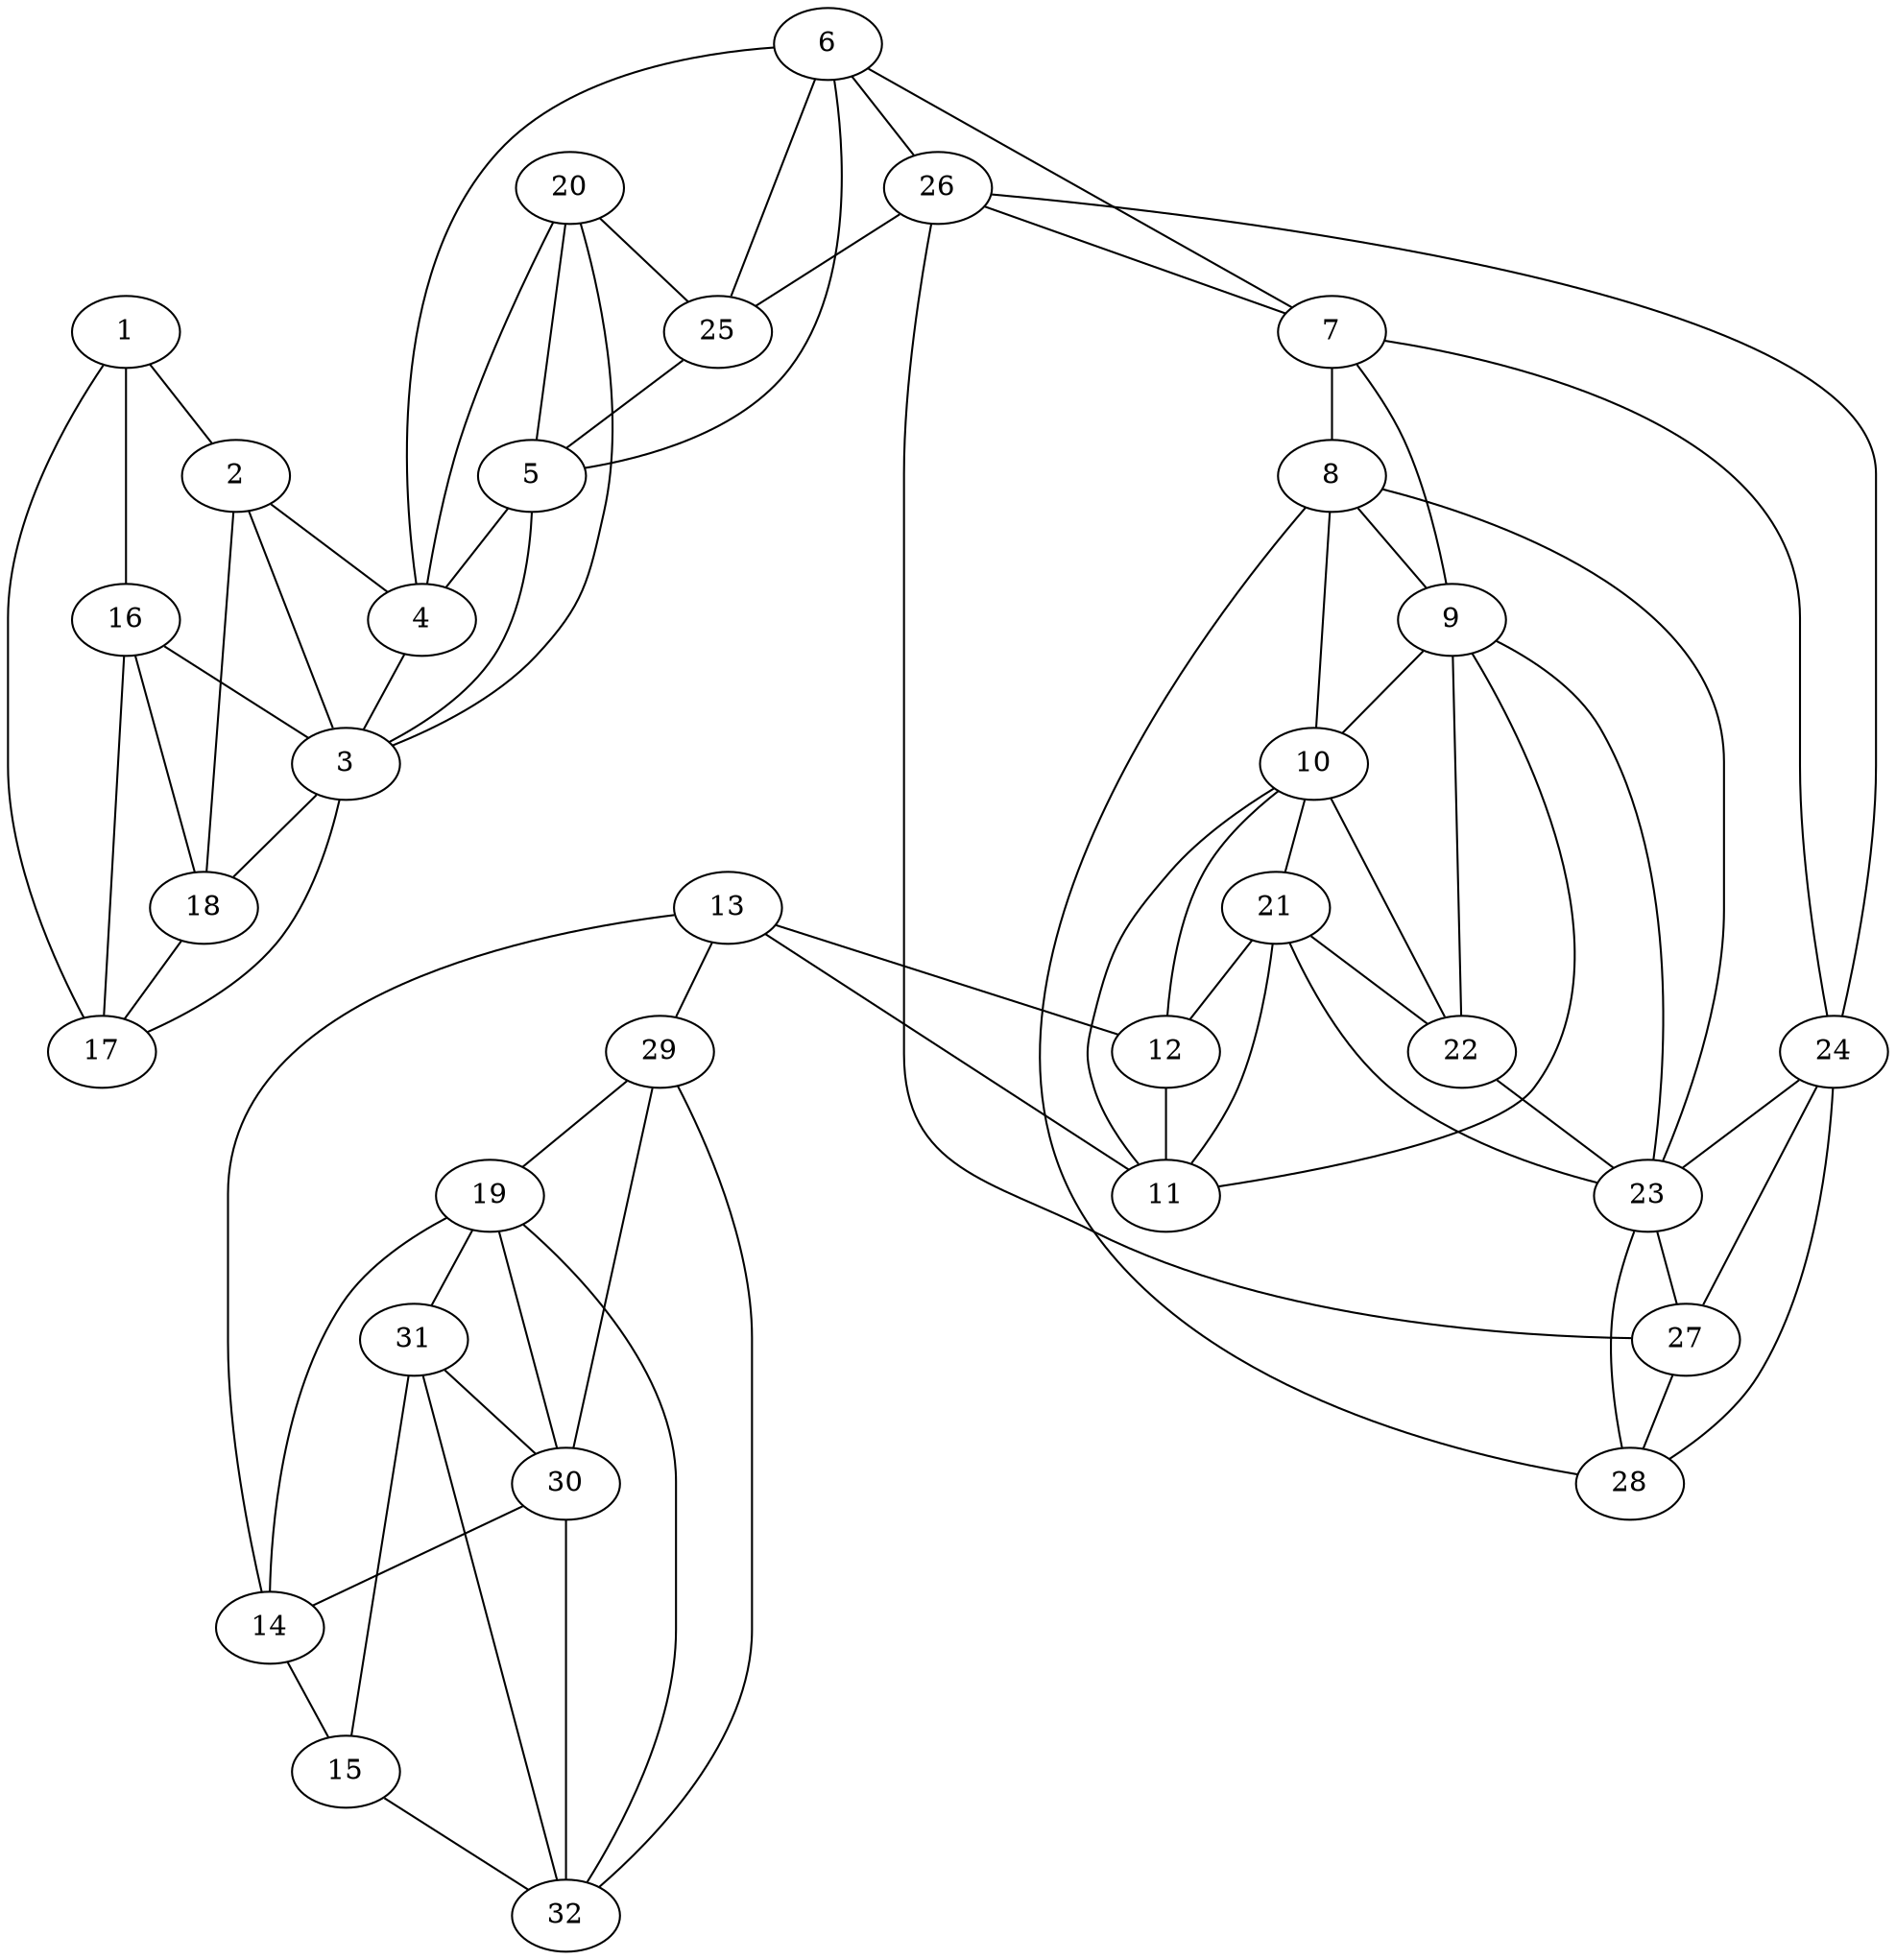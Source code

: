 graph pdb1d7s {
	1	 [aaLength=12,
		sequence=DATFWRNARQHL,
		type=0];
	2	 [aaLength=6,
		sequence=TSGQMS,
		type=0];
	1 -- 2	 [distance0="45.32094",
		frequency=1,
		type0=1];
	17	 [aaLength=4,
		sequence=FVYD,
		type=1];
	1 -- 17	 [distance0="52.76769",
		frequency=1,
		type0=3];
	16	 [aaLength=5,
		sequence=IERAK,
		type=1];
	1 -- 16	 [distance0="49.12667",
		frequency=1,
		type0=2];
	3	 [aaLength=13,
		sequence=HPEIVSVIGEYAG,
		type=0];
	2 -- 3	 [distance0="19.25989",
		distance1="6.0",
		frequency=2,
		type0=1,
		type1=4];
	4	 [aaLength=15,
		sequence=SRPVVDLATRLANIT,
		type=0];
	2 -- 4	 [distance0="35.91213",
		frequency=1,
		type0=2];
	18	 [aaLength=4,
		sequence=AILD,
		type=1];
	2 -- 18	 [distance0="44.9211",
		frequency=1,
		type0=3];
	3 -- 18	 [distance0="35.39404",
		frequency=1,
		type0=3];
	4 -- 3	 [distance0="26.82476",
		frequency=1,
		type0=1];
	5	 [aaLength=18,
		sequence=TGAESNEAAIRMAKLVTG,
		type=0];
	5 -- 3	 [distance0="56.57391",
		frequency=1,
		type0=3];
	5 -- 4	 [distance0="29.77293",
		frequency=1,
		type0=1];
	6	 [aaLength=7,
		sequence=TGAAASA,
		type=0];
	6 -- 4	 [distance0="60.41594",
		frequency=1,
		type0=3];
	6 -- 5	 [distance0="32.09314",
		frequency=1,
		type0=1];
	7	 [aaLength=17,
		sequence=DYLAELDYAFDLIDRQS,
		type=0];
	6 -- 7	 [distance0="46.92542",
		frequency=1,
		type0=2];
	26	 [aaLength=4,
		sequence=SFAI,
		type=1];
	6 -- 26	 [distance0="15.0",
		frequency=1,
		type0=4];
	8	 [aaLength=13,
		sequence=GYMAALKRKCEAR,
		type=0];
	7 -- 8	 [distance0="41.24039",
		frequency=1,
		type0=1];
	9	 [aaLength=7,
		sequence=FACQRDG,
		type=0];
	7 -- 9	 [distance0="75.77072",
		frequency=1,
		type0=3];
	24	 [aaLength=6,
		sequence=LAAFIA,
		type=1];
	7 -- 24	 [distance0="3.0",
		frequency=1,
		type0=4];
	8 -- 9	 [distance0="34.94478",
		frequency=1,
		type0=1];
	10	 [aaLength=6,
		sequence=SKTLGA,
		type=0];
	8 -- 10	 [distance0="51.74465",
		frequency=1,
		type0=3];
	23	 [aaLength=5,
		sequence=LLILD,
		type=1];
	8 -- 23	 [distance0="2.0",
		frequency=1,
		type0=4];
	9 -- 10	 [distance0="19.25126",
		frequency=1,
		type0=1];
	11	 [aaLength=11,
		sequence=SAAIEERAHEL,
		type=0];
	9 -- 11	 [distance0="37.48757",
		frequency=1,
		type0=3];
	22	 [aaLength=4,
		sequence=ILTL,
		type=1];
	9 -- 22	 [distance0="4.0",
		frequency=1,
		type0=4];
	12	 [aaLength=18,
		sequence=DPLPAAVGLRVLDVVQRD,
		type=0];
	10 -- 12	 [distance0="36.9604",
		frequency=1,
		type0=3];
	21	 [aaLength=5,
		sequence=AAIVT,
		type=1];
	10 -- 21	 [distance0="4.0",
		frequency=1,
		type0=4];
	11 -- 10	 [distance0="23.33161",
		frequency=1,
		type0=1];
	12 -- 11	 [distance0="30.04529",
		frequency=1,
		type0=1];
	13	 [aaLength=24,
		sequence=GLVARANVMGDRLRRGLLDLMERF,
		type=0];
	13 -- 12	 [distance0="31.34333",
		frequency=1,
		type0=1];
	13 -- 11	 [distance0="53.53872",
		frequency=1,
		type0=2];
	29	 [aaLength=7,
		sequence=IGDVRGR,
		type=1];
	13 -- 29	 [distance0="2.0",
		frequency=1,
		type0=4];
	14	 [aaLength=14,
		sequence=GLGAKITRECMNLG,
		type=0];
	14 -- 13	 [distance0="53.72612",
		frequency=1,
		type0=2];
	15	 [aaLength=20,
		sequence=SEDEIDLGLSLLGQAIERAL,
		type=0];
	14 -- 15	 [distance0="39.35187",
		frequency=1,
		type0=1];
	19	 [aaLength=2,
		sequence=LS,
		type=1];
	14 -- 19	 [distance0="54.79732",
		distance1="0.0",
		frequency=2,
		type0=3,
		type1=5];
	31	 [aaLength=5,
		sequence=GVFRI,
		type=1];
	15 -- 31	 [distance0="50.41861",
		frequency=1,
		type0=2];
	32	 [aaLength=2,
		sequence=IV,
		type=1];
	15 -- 32	 [distance0="52.74501",
		frequency=1,
		type0=3];
	16 -- 3	 [distance0="44.58406",
		frequency=1,
		type0=3];
	16 -- 18	 [distance0="15.0",
		frequency=1,
		type0=2];
	16 -- 17	 [distance0="7.0",
		distance1="2.0",
		frequency=2,
		type0=1,
		type1=4];
	17 -- 3	 [distance0="39.85898",
		frequency=1,
		type0=3];
	18 -- 17	 [distance0="8.0",
		frequency=1,
		type0=1];
	19 -- 31	 [distance0="12.0",
		frequency=1,
		type0=2];
	19 -- 32	 [distance0="4.0",
		distance1="2.0",
		frequency=2,
		type0=1,
		type1=4];
	20	 [aaLength=5,
		sequence=RALLL,
		type=1];
	20 -- 3	 [distance0="53.03525",
		frequency=1,
		type0=3];
	20 -- 4	 [distance0="49.10472",
		frequency=1,
		type0=2];
	20 -- 5	 [distance0="1.0",
		frequency=1,
		type0=4];
	25	 [aaLength=5,
		sequence=EIVGF,
		type=1];
	20 -- 25	 [distance0="26.0",
		frequency=1,
		type0=1];
	21 -- 12	 [distance0="46.50804",
		frequency=1,
		type0=3];
	21 -- 11	 [distance0="0.0",
		frequency=1,
		type0=5];
	21 -- 22	 [distance0="14.0",
		frequency=1,
		type0=1];
	21 -- 23	 [distance0="42.0",
		frequency=1,
		type0=2];
	22 -- 10	 [distance0="46.41271",
		distance1="0.0",
		frequency=2,
		type0=3,
		type1=5];
	22 -- 23	 [distance0="28.0",
		frequency=1,
		type0=2];
	23 -- 9	 [distance0="12.0",
		frequency=1,
		type0=4];
	27	 [aaLength=2,
		sequence=IL,
		type=1];
	23 -- 27	 [distance0="27.0",
		frequency=1,
		type0=2];
	28	 [aaLength=2,
		sequence=IE,
		type=1];
	23 -- 28	 [distance0="20.0",
		frequency=1,
		type0=1];
	24 -- 23	 [distance0="35.0",
		frequency=1,
		type0=3];
	24 -- 27	 [distance0="8.0",
		distance1="2.0",
		frequency=2,
		type0=1,
		type1=4];
	24 -- 28	 [distance0="15.0",
		frequency=1,
		type0=2];
	25 -- 6	 [distance0="7.0",
		frequency=1,
		type0=4];
	25 -- 5	 [distance0="62.56997",
		frequency=1,
		type0=3];
	26 -- 7	 [distance0="16.0",
		frequency=1,
		type0=4];
	26 -- 24	 [distance0="40.0",
		frequency=1,
		type0=2];
	26 -- 25	 [distance0="34.0",
		frequency=1,
		type0=1];
	26 -- 27	 [distance0="48.0",
		frequency=1,
		type0=3];
	27 -- 28	 [distance0="7.0",
		distance1="5.0",
		frequency=2,
		type0=1,
		type1=4];
	28 -- 8	 [distance0="3.0",
		frequency=1,
		type0=4];
	29 -- 19	 [distance0="40.0",
		frequency=1,
		type0=2];
	30	 [aaLength=6,
		sequence=LLGVEI,
		type=1];
	29 -- 30	 [distance0="9.0",
		distance1="2.0",
		frequency=2,
		type0=1,
		type1=4];
	29 -- 32	 [distance0="44.0",
		frequency=1,
		type0=3];
	30 -- 14	 [distance0="11.0",
		frequency=1,
		type0=4];
	30 -- 19	 [distance0="31.0",
		frequency=1,
		type0=2];
	30 -- 32	 [distance0="35.0",
		frequency=1,
		type0=3];
	31 -- 30	 [distance0="43.0",
		frequency=1,
		type0=3];
	31 -- 32	 [distance0="8.0",
		frequency=1,
		type0=1];
}
